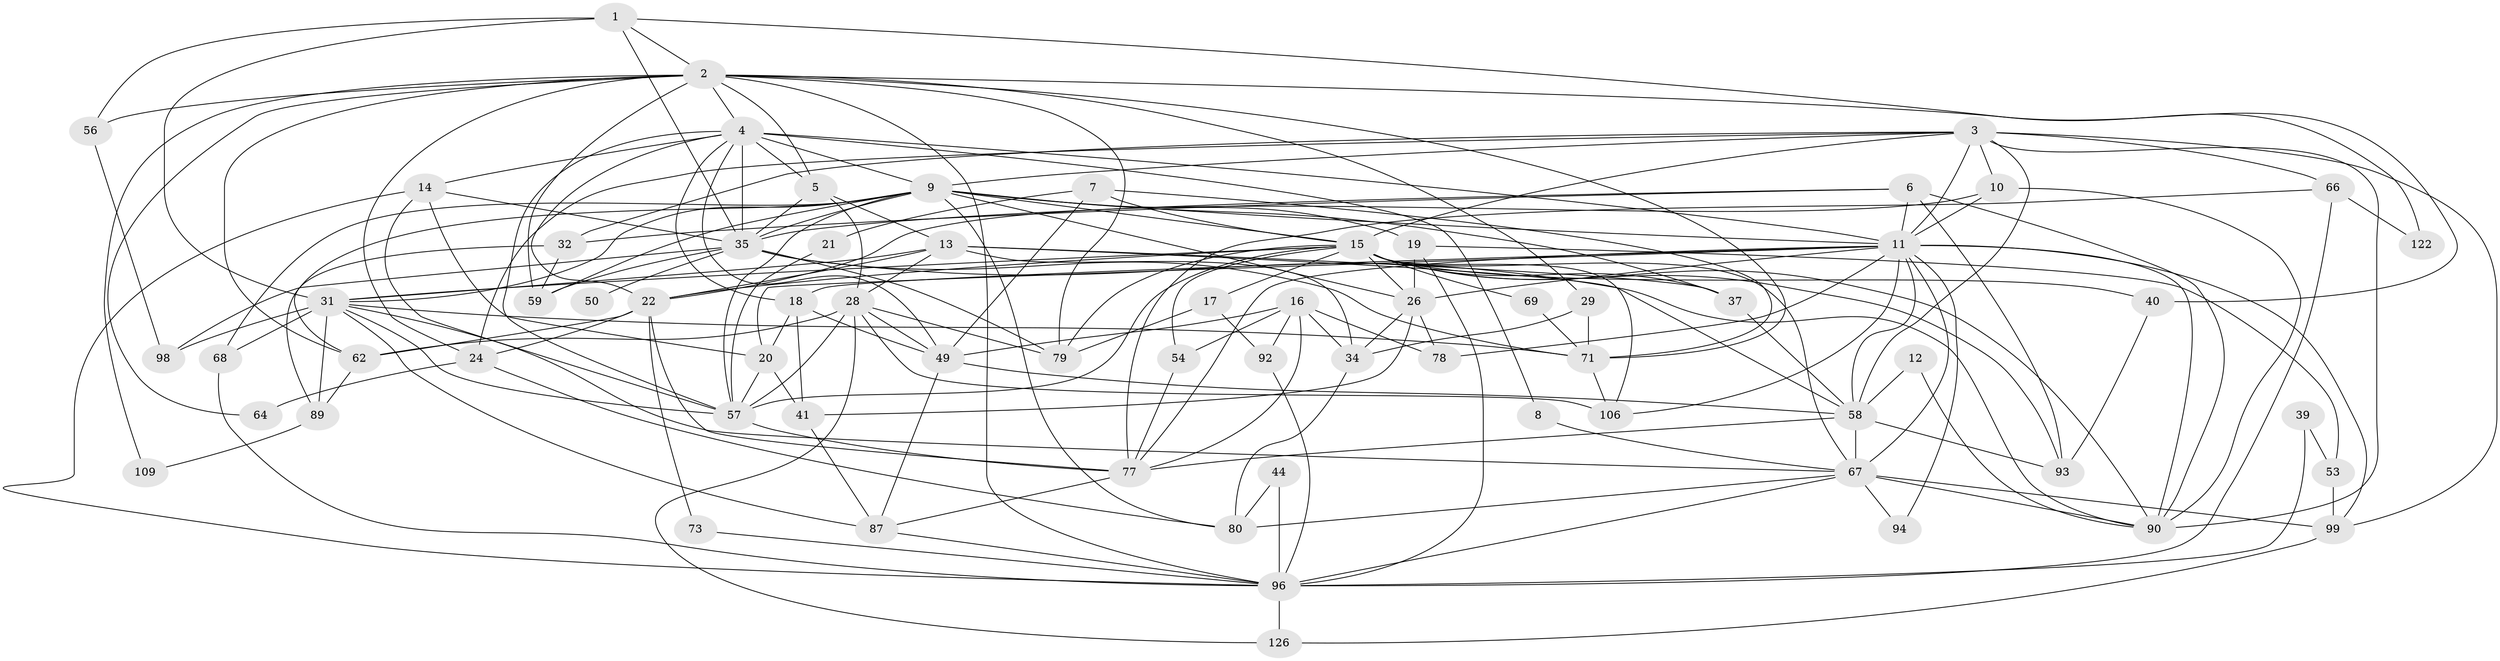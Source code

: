 // original degree distribution, {4: 0.2426470588235294, 7: 0.0661764705882353, 6: 0.08823529411764706, 5: 0.17647058823529413, 2: 0.16176470588235295, 3: 0.25735294117647056, 8: 0.007352941176470588}
// Generated by graph-tools (version 1.1) at 2025/14/03/09/25 04:14:51]
// undirected, 68 vertices, 188 edges
graph export_dot {
graph [start="1"]
  node [color=gray90,style=filled];
  1 [super="+65"];
  2 [super="+36+75+100"];
  3 [super="+25+121+127"];
  4 [super="+84+72"];
  5;
  6;
  7;
  8;
  9 [super="+45+30"];
  10 [super="+88"];
  11 [super="+129+23+76"];
  12;
  13 [super="+125"];
  14 [super="+110"];
  15 [super="+33+117+114"];
  16 [super="+61"];
  17;
  18 [super="+27"];
  19 [super="+47"];
  20 [super="+128"];
  21;
  22 [super="+118+105"];
  24;
  26 [super="+48"];
  28 [super="+70+134"];
  29;
  31 [super="+107+124"];
  32;
  34;
  35 [super="+104+102+46"];
  37 [super="+52"];
  39;
  40;
  41 [super="+42+60"];
  44;
  49 [super="+51"];
  50;
  53;
  54 [super="+55"];
  56;
  57 [super="+131+103"];
  58 [super="+74+63"];
  59;
  62;
  64;
  66;
  67 [super="+111+83+95"];
  68;
  69;
  71 [super="+120+132"];
  73;
  77 [super="+101+85+115"];
  78;
  79 [super="+86"];
  80 [super="+82"];
  87;
  89;
  90 [super="+119"];
  92;
  93 [super="+112"];
  94;
  96 [super="+123"];
  98;
  99;
  106;
  109;
  122;
  126;
  1 -- 56 [weight=2];
  1 -- 35 [weight=2];
  1 -- 2;
  1 -- 122;
  1 -- 31;
  2 -- 62;
  2 -- 59;
  2 -- 40;
  2 -- 64;
  2 -- 71;
  2 -- 24;
  2 -- 109;
  2 -- 96;
  2 -- 5;
  2 -- 56;
  2 -- 4;
  2 -- 29;
  2 -- 79;
  3 -- 11;
  3 -- 99;
  3 -- 32;
  3 -- 24;
  3 -- 9;
  3 -- 15;
  3 -- 58;
  3 -- 90;
  3 -- 10;
  3 -- 66;
  4 -- 35 [weight=4];
  4 -- 11;
  4 -- 8;
  4 -- 22;
  4 -- 18;
  4 -- 5;
  4 -- 9;
  4 -- 14;
  4 -- 57;
  4 -- 49;
  5 -- 13;
  5 -- 28;
  5 -- 35;
  6 -- 90;
  6 -- 93;
  6 -- 32;
  6 -- 11;
  6 -- 35;
  7 -- 71;
  7 -- 21;
  7 -- 15;
  7 -- 49;
  8 -- 67;
  9 -- 19;
  9 -- 37;
  9 -- 80;
  9 -- 26;
  9 -- 11;
  9 -- 68;
  9 -- 15;
  9 -- 59;
  9 -- 62;
  9 -- 31;
  9 -- 57;
  9 -- 35;
  10 -- 90;
  10 -- 22;
  10 -- 11;
  11 -- 20;
  11 -- 94;
  11 -- 99;
  11 -- 106;
  11 -- 77 [weight=2];
  11 -- 78;
  11 -- 26;
  11 -- 67;
  11 -- 18;
  11 -- 90;
  11 -- 58;
  12 -- 90;
  12 -- 58;
  13 -- 28;
  13 -- 34;
  13 -- 22;
  13 -- 37;
  13 -- 58 [weight=2];
  13 -- 31;
  14 -- 35;
  14 -- 20;
  14 -- 57;
  14 -- 96;
  15 -- 40;
  15 -- 106;
  15 -- 69;
  15 -- 93 [weight=2];
  15 -- 26;
  15 -- 17;
  15 -- 67;
  15 -- 54;
  15 -- 22;
  15 -- 57 [weight=2];
  15 -- 79;
  15 -- 90;
  15 -- 37;
  15 -- 31;
  16 -- 34;
  16 -- 78;
  16 -- 92;
  16 -- 49;
  16 -- 77;
  16 -- 54;
  17 -- 92;
  17 -- 79;
  18 -- 49;
  18 -- 20 [weight=2];
  18 -- 41;
  19 -- 26;
  19 -- 53;
  19 -- 96;
  20 -- 41;
  20 -- 57;
  21 -- 57;
  22 -- 62;
  22 -- 73;
  22 -- 24;
  22 -- 77 [weight=2];
  24 -- 64;
  24 -- 80;
  26 -- 78;
  26 -- 34;
  26 -- 41;
  28 -- 57;
  28 -- 106;
  28 -- 126;
  28 -- 79;
  28 -- 62;
  28 -- 49;
  29 -- 71;
  29 -- 34;
  31 -- 87;
  31 -- 71;
  31 -- 67;
  31 -- 89;
  31 -- 98;
  31 -- 68;
  31 -- 57;
  32 -- 59;
  32 -- 89;
  34 -- 80;
  35 -- 50 [weight=2];
  35 -- 59;
  35 -- 71;
  35 -- 98;
  35 -- 79;
  35 -- 90;
  37 -- 58;
  39 -- 53;
  39 -- 96;
  40 -- 93;
  41 -- 87;
  44 -- 80;
  44 -- 96;
  49 -- 87;
  49 -- 58;
  53 -- 99;
  54 -- 77;
  56 -- 98;
  57 -- 77;
  58 -- 93;
  58 -- 77;
  58 -- 67 [weight=2];
  62 -- 89;
  66 -- 122;
  66 -- 77;
  66 -- 96;
  67 -- 80;
  67 -- 99;
  67 -- 90;
  67 -- 94;
  67 -- 96;
  68 -- 96;
  69 -- 71;
  71 -- 106;
  73 -- 96;
  77 -- 87;
  87 -- 96;
  89 -- 109;
  92 -- 96;
  96 -- 126;
  99 -- 126;
}
